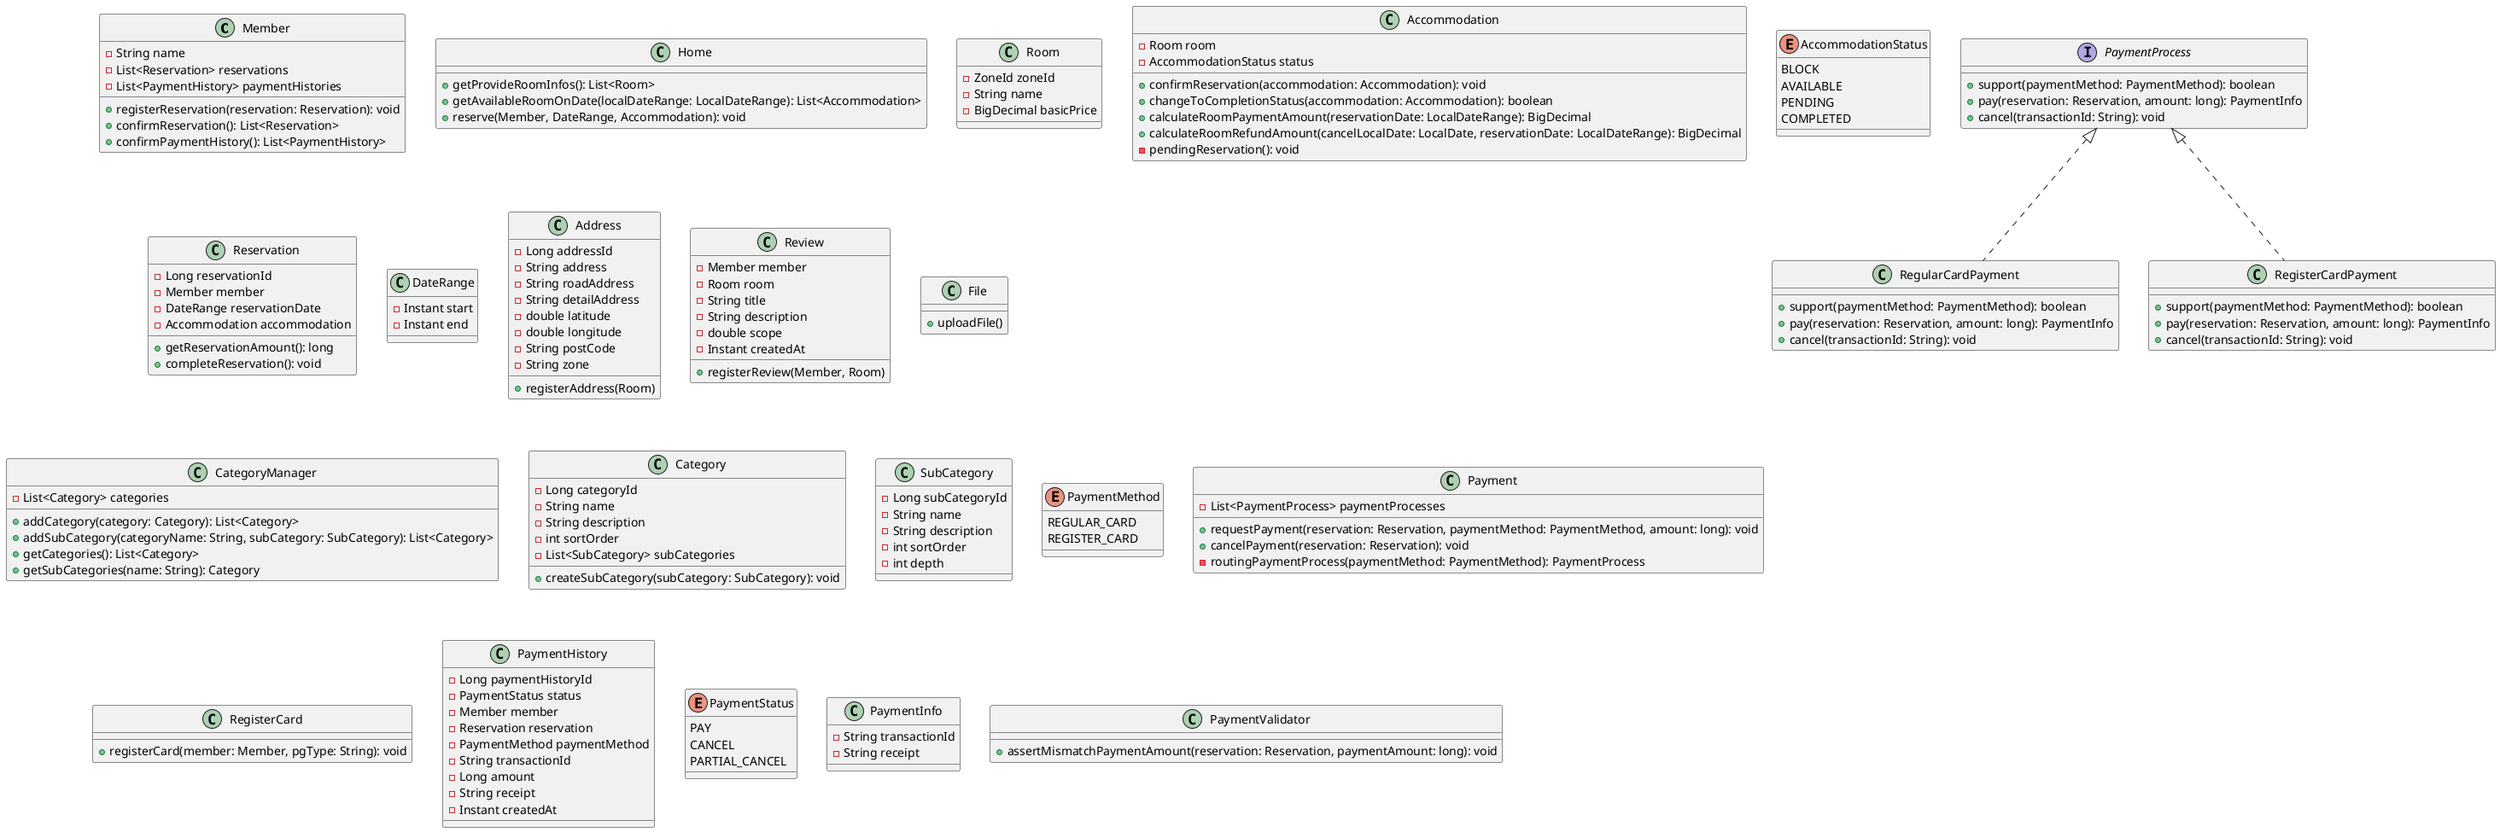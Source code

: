 @startuml
class Member {
  -String name
  -List<Reservation> reservations
  -List<PaymentHistory> paymentHistories
  +registerReservation(reservation: Reservation): void
  +confirmReservation(): List<Reservation>
  +confirmPaymentHistory(): List<PaymentHistory>
}

class Home {
  +getProvideRoomInfos(): List<Room>
  +getAvailableRoomOnDate(localDateRange: LocalDateRange): List<Accommodation>
  +reserve(Member, DateRange, Accommodation): void
}

class Room {
  -ZoneId zoneId
  -String name
  -BigDecimal basicPrice
}

class Accommodation {
  -Room room
  -AccommodationStatus status
  +confirmReservation(accommodation: Accommodation): void
  +changeToCompletionStatus(accommodation: Accommodation): boolean
  +calculateRoomPaymentAmount(reservationDate: LocalDateRange): BigDecimal
  +calculateRoomRefundAmount(cancelLocalDate: LocalDate, reservationDate: LocalDateRange): BigDecimal
  -pendingReservation(): void
}

enum AccommodationStatus {
  BLOCK
  AVAILABLE
  PENDING
  COMPLETED
}

class Reservation {
  -Long reservationId
  -Member member
  -DateRange reservationDate
  -Accommodation accommodation
  +getReservationAmount(): long
  +completeReservation(): void
}

class DateRange {
  -Instant start
  -Instant end
}

class Address {
  -Long addressId
  -String address
  -String roadAddress
  -String detailAddress
  -double latitude
  -double longitude
  -String postCode
  -String zone
  +registerAddress(Room)
}

class Review {
  -Member member
  -Room room
  -String title
  -String description
  -double scope
  -Instant createdAt
  +registerReview(Member, Room)
}

class File {
  +uploadFile()
}

class CategoryManager {
  -List<Category> categories
  +addCategory(category: Category): List<Category>
  +addSubCategory(categoryName: String, subCategory: SubCategory): List<Category>
  +getCategories(): List<Category>
  +getSubCategories(name: String): Category
}

class Category {
  -Long categoryId
  -String name
  -String description
  -int sortOrder
  -List<SubCategory> subCategories
  +createSubCategory(subCategory: SubCategory): void
}

class SubCategory {
  -Long subCategoryId
  -String name
  -String description
  -int sortOrder
  -int depth
}

enum PaymentMethod {
  REGULAR_CARD
  REGISTER_CARD
}

class Payment {
 -List<PaymentProcess> paymentProcesses
 +requestPayment(reservation: Reservation, paymentMethod: PaymentMethod, amount: long): void
 +cancelPayment(reservation: Reservation): void
 -routingPaymentProcess(paymentMethod: PaymentMethod): PaymentProcess
}

class RegisterCard {
 +registerCard(member: Member, pgType: String): void
}

interface PaymentProcess {
 +support(paymentMethod: PaymentMethod): boolean
 +pay(reservation: Reservation, amount: long): PaymentInfo
 +cancel(transactionId: String): void
}

class RegularCardPayment implements PaymentProcess {
 +support(paymentMethod: PaymentMethod): boolean
 +pay(reservation: Reservation, amount: long): PaymentInfo
 +cancel(transactionId: String): void
}

class RegisterCardPayment implements PaymentProcess  {
 +support(paymentMethod: PaymentMethod): boolean
 +pay(reservation: Reservation, amount: long): PaymentInfo
 +cancel(transactionId: String): void
}

class PaymentHistory {
 -Long paymentHistoryId
 -PaymentStatus status
 -Member member
 -Reservation reservation
 -PaymentMethod paymentMethod
 -String transactionId
 -Long amount
 -String receipt
 -Instant createdAt
}

enum PaymentStatus {
 PAY
 CANCEL
 PARTIAL_CANCEL
}

class PaymentInfo {
 -String transactionId
 -String receipt
}

class PaymentValidator {
 +assertMismatchPaymentAmount(reservation: Reservation, paymentAmount: long): void
}

@enduml